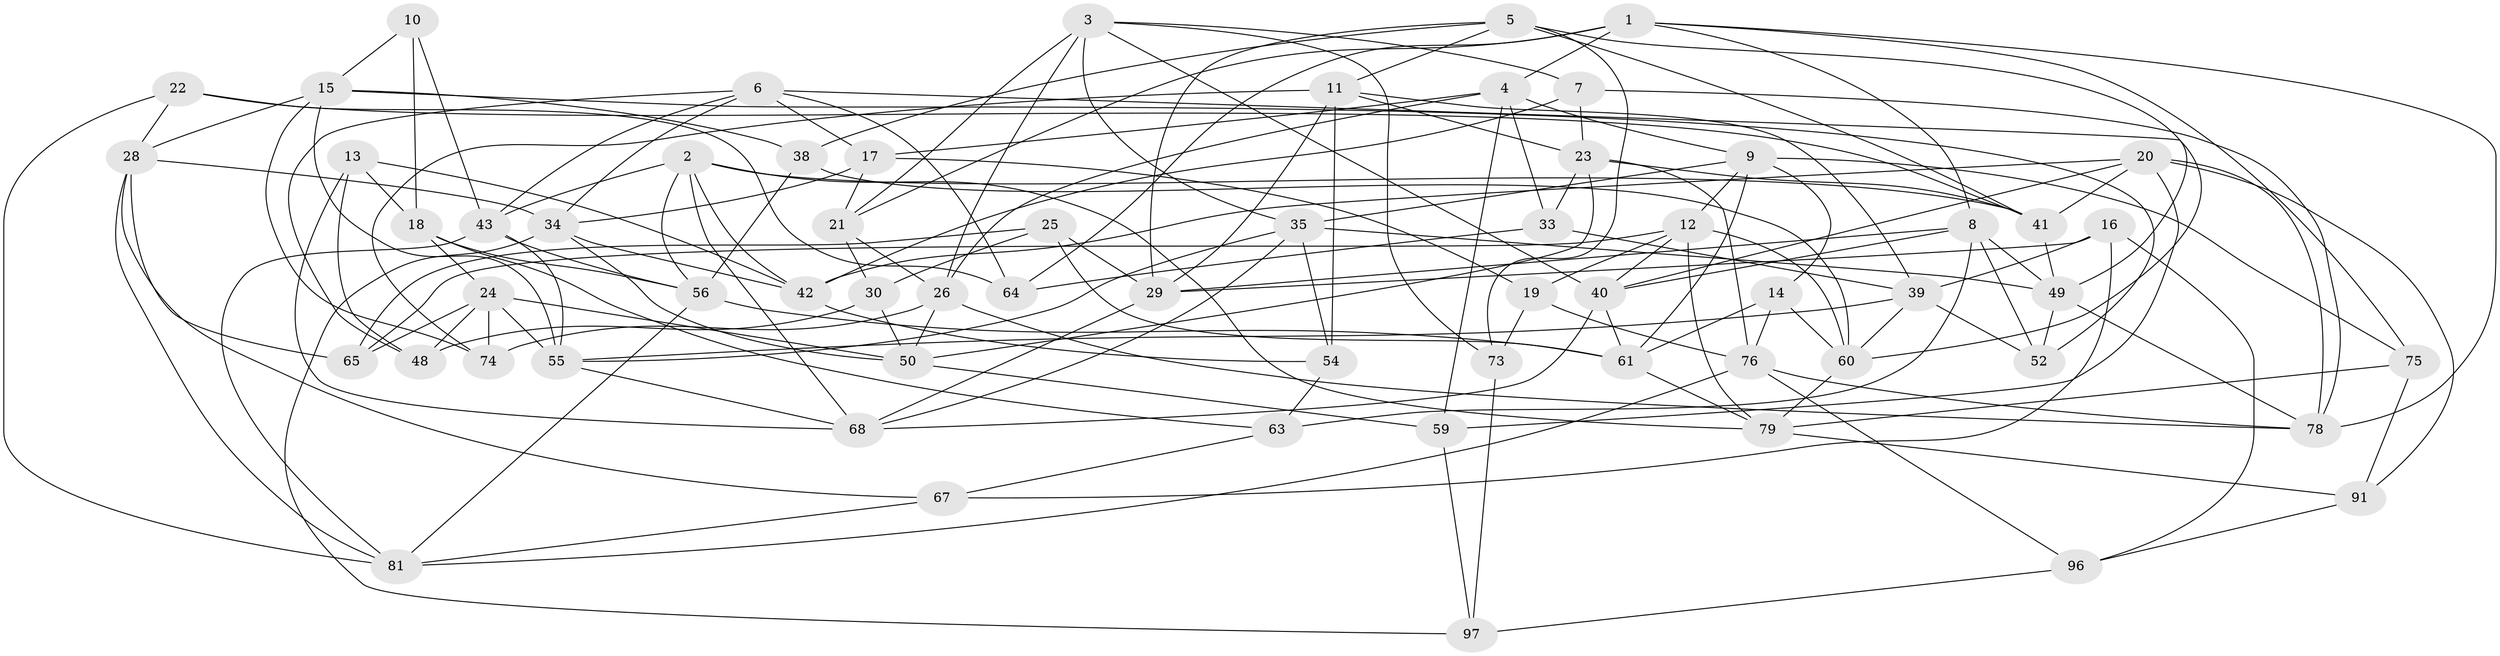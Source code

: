 // Generated by graph-tools (version 1.1) at 2025/52/02/27/25 19:52:30]
// undirected, 63 vertices, 162 edges
graph export_dot {
graph [start="1"]
  node [color=gray90,style=filled];
  1 [super="+101"];
  2 [super="+85"];
  3 [super="+46"];
  4 [super="+27"];
  5 [super="+98"];
  6 [super="+87"];
  7;
  8 [super="+92"];
  9 [super="+36"];
  10;
  11 [super="+90"];
  12 [super="+62"];
  13;
  14;
  15 [super="+53"];
  16;
  17 [super="+100"];
  18 [super="+71"];
  19;
  20 [super="+51"];
  21 [super="+47"];
  22;
  23 [super="+31"];
  24 [super="+32"];
  25;
  26 [super="+37"];
  28 [super="+94"];
  29 [super="+86"];
  30;
  33;
  34 [super="+93"];
  35 [super="+95"];
  38;
  39 [super="+70"];
  40 [super="+45"];
  41 [super="+57"];
  42 [super="+44"];
  43 [super="+58"];
  48;
  49 [super="+72"];
  50 [super="+77"];
  52;
  54;
  55 [super="+88"];
  56 [super="+66"];
  59;
  60 [super="+69"];
  61 [super="+82"];
  63;
  64;
  65;
  67;
  68 [super="+84"];
  73;
  74;
  75;
  76 [super="+83"];
  78 [super="+80"];
  79 [super="+89"];
  81 [super="+99"];
  91;
  96;
  97;
  1 -- 21;
  1 -- 64;
  1 -- 78;
  1 -- 8;
  1 -- 75;
  1 -- 4;
  2 -- 41;
  2 -- 56;
  2 -- 42;
  2 -- 43;
  2 -- 68;
  2 -- 79;
  3 -- 73;
  3 -- 35;
  3 -- 21;
  3 -- 7;
  3 -- 40;
  3 -- 26;
  4 -- 17;
  4 -- 59;
  4 -- 9;
  4 -- 33;
  4 -- 26;
  5 -- 73;
  5 -- 38;
  5 -- 49;
  5 -- 41;
  5 -- 11;
  5 -- 29;
  6 -- 60;
  6 -- 64;
  6 -- 43;
  6 -- 48;
  6 -- 17;
  6 -- 34;
  7 -- 78;
  7 -- 42;
  7 -- 23;
  8 -- 40;
  8 -- 63;
  8 -- 29;
  8 -- 52;
  8 -- 49;
  9 -- 75;
  9 -- 12;
  9 -- 61;
  9 -- 14;
  9 -- 35;
  10 -- 18 [weight=2];
  10 -- 43;
  10 -- 15;
  11 -- 29;
  11 -- 39;
  11 -- 23;
  11 -- 74;
  11 -- 54;
  12 -- 79;
  12 -- 65;
  12 -- 19;
  12 -- 40;
  12 -- 60;
  13 -- 42;
  13 -- 48;
  13 -- 18;
  13 -- 68;
  14 -- 76;
  14 -- 60;
  14 -- 61;
  15 -- 74;
  15 -- 38;
  15 -- 52;
  15 -- 28;
  15 -- 55;
  16 -- 39;
  16 -- 67;
  16 -- 96;
  16 -- 29;
  17 -- 34;
  17 -- 19;
  17 -- 21 [weight=2];
  18 -- 56;
  18 -- 63;
  18 -- 24;
  19 -- 73;
  19 -- 76;
  20 -- 78;
  20 -- 42;
  20 -- 41;
  20 -- 91;
  20 -- 59;
  20 -- 40;
  21 -- 26;
  21 -- 30;
  22 -- 64;
  22 -- 41;
  22 -- 81;
  22 -- 28;
  23 -- 33;
  23 -- 76;
  23 -- 50;
  23 -- 41;
  24 -- 65;
  24 -- 48;
  24 -- 74;
  24 -- 50;
  24 -- 55;
  25 -- 65;
  25 -- 30;
  25 -- 61;
  25 -- 29;
  26 -- 78;
  26 -- 50;
  26 -- 74;
  28 -- 34;
  28 -- 81;
  28 -- 65;
  28 -- 67;
  29 -- 68;
  30 -- 50;
  30 -- 48;
  33 -- 64;
  33 -- 39;
  34 -- 42;
  34 -- 97;
  34 -- 50;
  35 -- 55;
  35 -- 68;
  35 -- 54;
  35 -- 49;
  38 -- 56;
  38 -- 60;
  39 -- 60;
  39 -- 52;
  39 -- 55;
  40 -- 68;
  40 -- 61;
  41 -- 49;
  42 -- 54;
  43 -- 55;
  43 -- 56;
  43 -- 81;
  49 -- 78;
  49 -- 52;
  50 -- 59;
  54 -- 63;
  55 -- 68;
  56 -- 81;
  56 -- 61;
  59 -- 97;
  60 -- 79;
  61 -- 79;
  63 -- 67;
  67 -- 81;
  73 -- 97;
  75 -- 91;
  75 -- 79;
  76 -- 78;
  76 -- 96;
  76 -- 81;
  79 -- 91;
  91 -- 96;
  96 -- 97;
}
